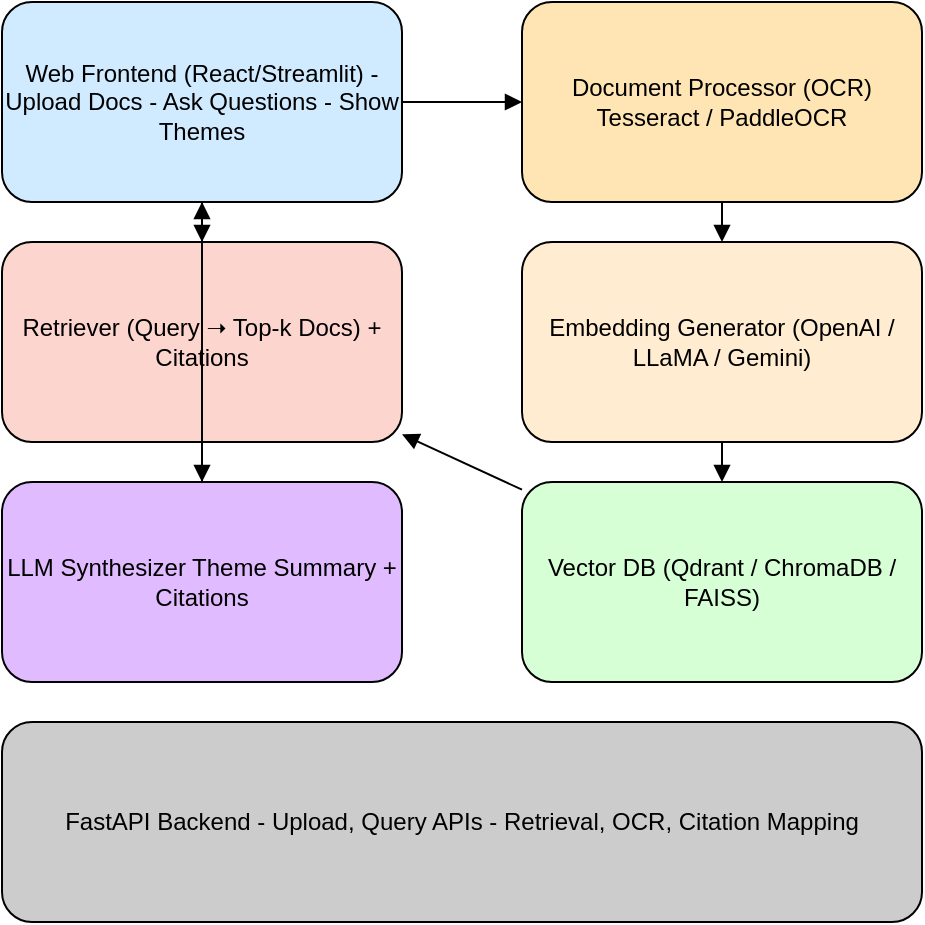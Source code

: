<?xml version="1.0" encoding="UTF-8"?>
<mxfile>
  <diagram name="Wasserstoff RAG Architecture" id="gEJkzv9rfhYbmWq9jQ2U">
    <mxGraphModel dx="1075" dy="617" grid="1" gridSize="10" guides="1" tooltips="1" connect="1" arrows="1" fold="1" page="1" pageScale="1" pageWidth="827" pageHeight="1169">
      <root>
        <mxCell id="0"/>
        <mxCell id="1" parent="0"/>

        <!-- Frontend -->
        <mxCell id="frontend" value="Web Frontend (React/Streamlit)
- Upload Docs
- Ask Questions
- Show Themes" style="rounded=1;whiteSpace=wrap;html=1;fillColor=#d0eaff;" vertex="1" parent="1">
          <mxGeometry x="80" y="60" width="200" height="100" as="geometry"/>
        </mxCell>

        <!-- OCR Processor -->
        <mxCell id="ocr" value="Document Processor (OCR)
Tesseract / PaddleOCR" style="rounded=1;whiteSpace=wrap;html=1;fillColor=#ffe5b4;" vertex="1" parent="1">
          <mxGeometry x="340" y="60" width="200" height="100" as="geometry"/>
        </mxCell>

        <!-- Embedding Generator -->
        <mxCell id="embedder" value="Embedding Generator
(OpenAI / LLaMA / Gemini)" style="rounded=1;whiteSpace=wrap;html=1;fillColor=#ffecd1;" vertex="1" parent="1">
          <mxGeometry x="340" y="180" width="200" height="100" as="geometry"/>
        </mxCell>

        <!-- Vector DB -->
        <mxCell id="vectordb" value="Vector DB
(Qdrant / ChromaDB / FAISS)" style="rounded=1;whiteSpace=wrap;html=1;fillColor=#d6ffd6;" vertex="1" parent="1">
          <mxGeometry x="340" y="300" width="200" height="100" as="geometry"/>
        </mxCell>

        <!-- Retriever -->
        <mxCell id="retriever" value="Retriever
(Query ➝ Top-k Docs)
+ Citations" style="rounded=1;whiteSpace=wrap;html=1;fillColor=#fcd5ce;" vertex="1" parent="1">
          <mxGeometry x="80" y="180" width="200" height="100" as="geometry"/>
        </mxCell>

        <!-- LLM Synthesizer -->
        <mxCell id="llm" value="LLM Synthesizer
Theme Summary + Citations" style="rounded=1;whiteSpace=wrap;html=1;fillColor=#e0bbff;" vertex="1" parent="1">
          <mxGeometry x="80" y="300" width="200" height="100" as="geometry"/>
        </mxCell>

        <!-- Backend -->
        <mxCell id="backend" value="FastAPI Backend
- Upload, Query APIs
- Retrieval, OCR, Citation Mapping" style="rounded=1;whiteSpace=wrap;html=1;fillColor=#cccccc;" vertex="1" parent="1">
          <mxGeometry x="80" y="420" width="460" height="100" as="geometry"/>
        </mxCell>

        <!-- Arrows -->
        <mxCell id="arrow1" style="endArrow=block;html=1;" edge="1" parent="1" source="frontend" target="ocr">
          <mxGeometry relative="1" as="geometry"/>
        </mxCell>
        <mxCell id="arrow2" style="endArrow=block;html=1;" edge="1" parent="1" source="ocr" target="embedder">
          <mxGeometry relative="1" as="geometry"/>
        </mxCell>
        <mxCell id="arrow3" style="endArrow=block;html=1;" edge="1" parent="1" source="embedder" target="vectordb">
          <mxGeometry relative="1" as="geometry"/>
        </mxCell>
        <mxCell id="arrow4" style="endArrow=block;html=1;" edge="1" parent="1" source="frontend" target="retriever">
          <mxGeometry relative="1" as="geometry"/>
        </mxCell>
        <mxCell id="arrow5" style="endArrow=block;html=1;" edge="1" parent="1" source="retriever" target="llm">
          <mxGeometry relative="1" as="geometry"/>
        </mxCell>
        <mxCell id="arrow6" style="endArrow=block;html=1;" edge="1" parent="1" source="llm" target="frontend">
          <mxGeometry relative="1" as="geometry"/>
        </mxCell>
        <mxCell id="arrow7" style="endArrow=block;html=1;" edge="1" parent="1" source="vectordb" target="retriever">
          <mxGeometry relative="1" as="geometry"/>
        </mxCell>
      </root>
    </mxGraphModel>
  </diagram>
</mxfile>
